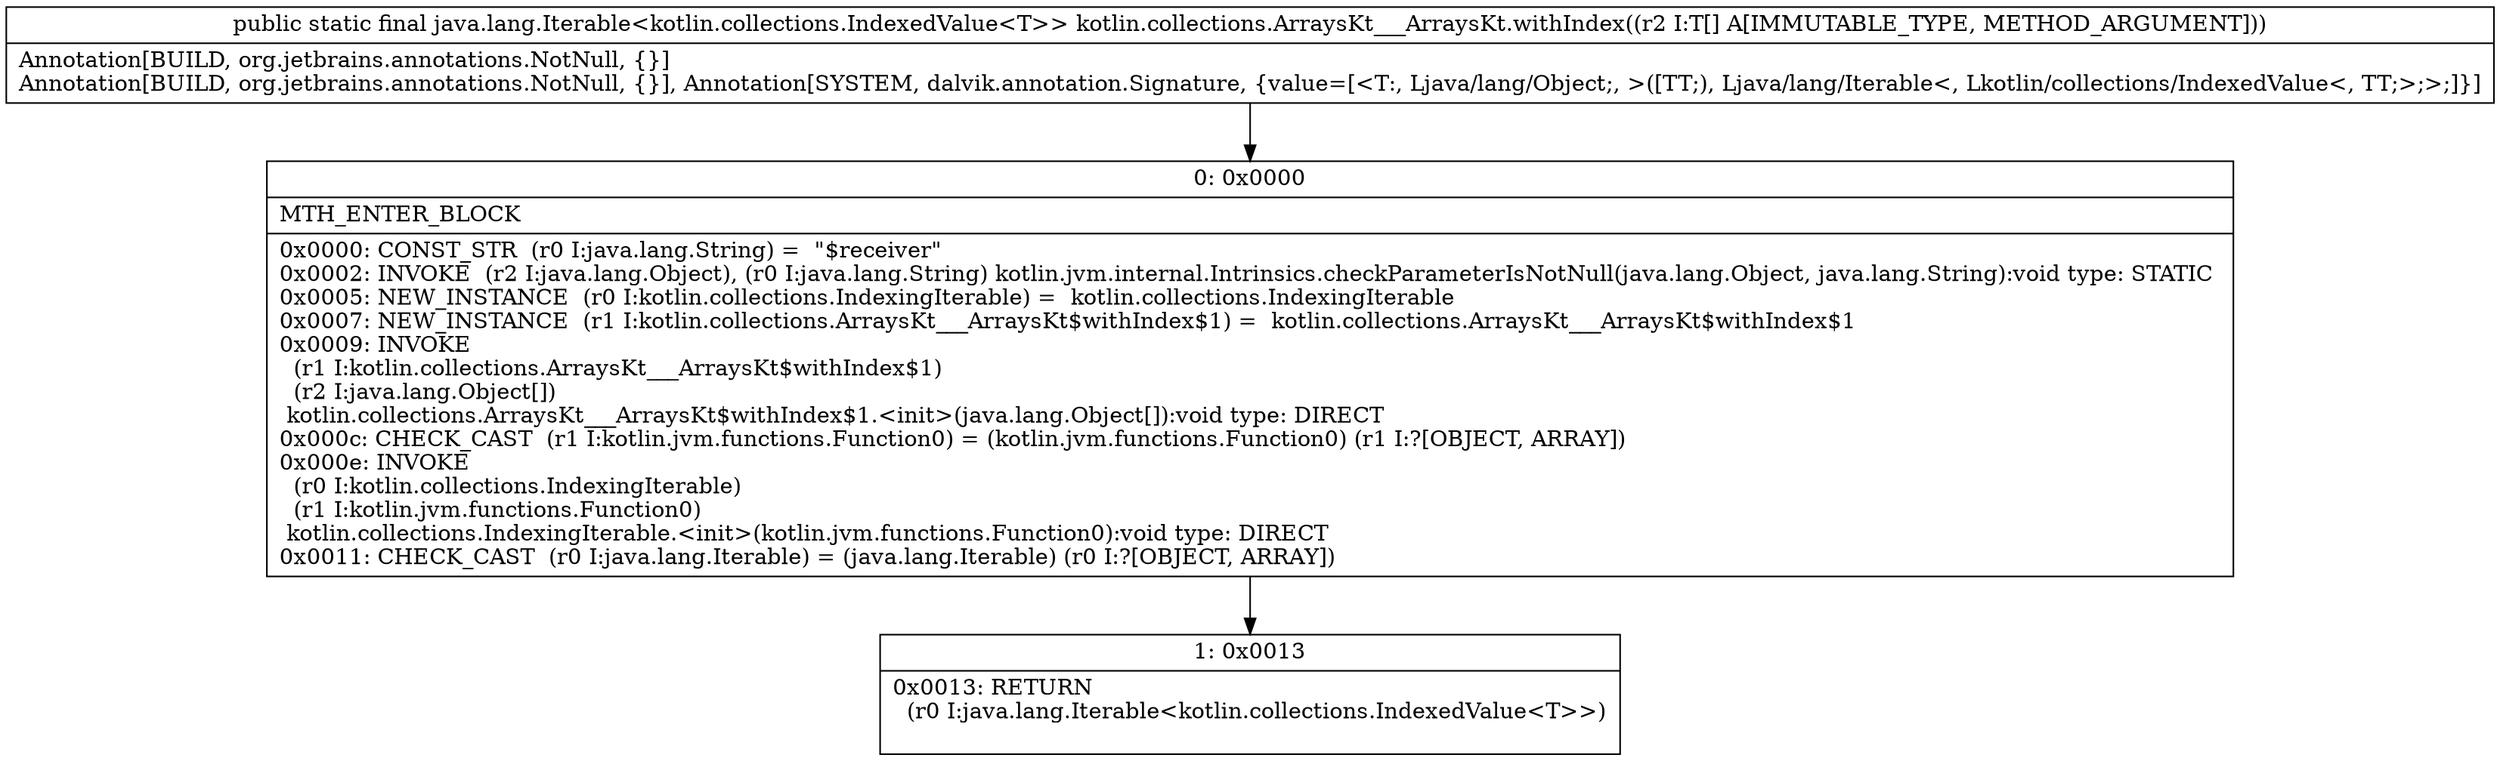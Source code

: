 digraph "CFG forkotlin.collections.ArraysKt___ArraysKt.withIndex([Ljava\/lang\/Object;)Ljava\/lang\/Iterable;" {
Node_0 [shape=record,label="{0\:\ 0x0000|MTH_ENTER_BLOCK\l|0x0000: CONST_STR  (r0 I:java.lang.String) =  \"$receiver\" \l0x0002: INVOKE  (r2 I:java.lang.Object), (r0 I:java.lang.String) kotlin.jvm.internal.Intrinsics.checkParameterIsNotNull(java.lang.Object, java.lang.String):void type: STATIC \l0x0005: NEW_INSTANCE  (r0 I:kotlin.collections.IndexingIterable) =  kotlin.collections.IndexingIterable \l0x0007: NEW_INSTANCE  (r1 I:kotlin.collections.ArraysKt___ArraysKt$withIndex$1) =  kotlin.collections.ArraysKt___ArraysKt$withIndex$1 \l0x0009: INVOKE  \l  (r1 I:kotlin.collections.ArraysKt___ArraysKt$withIndex$1)\l  (r2 I:java.lang.Object[])\l kotlin.collections.ArraysKt___ArraysKt$withIndex$1.\<init\>(java.lang.Object[]):void type: DIRECT \l0x000c: CHECK_CAST  (r1 I:kotlin.jvm.functions.Function0) = (kotlin.jvm.functions.Function0) (r1 I:?[OBJECT, ARRAY]) \l0x000e: INVOKE  \l  (r0 I:kotlin.collections.IndexingIterable)\l  (r1 I:kotlin.jvm.functions.Function0)\l kotlin.collections.IndexingIterable.\<init\>(kotlin.jvm.functions.Function0):void type: DIRECT \l0x0011: CHECK_CAST  (r0 I:java.lang.Iterable) = (java.lang.Iterable) (r0 I:?[OBJECT, ARRAY]) \l}"];
Node_1 [shape=record,label="{1\:\ 0x0013|0x0013: RETURN  \l  (r0 I:java.lang.Iterable\<kotlin.collections.IndexedValue\<T\>\>)\l \l}"];
MethodNode[shape=record,label="{public static final java.lang.Iterable\<kotlin.collections.IndexedValue\<T\>\> kotlin.collections.ArraysKt___ArraysKt.withIndex((r2 I:T[] A[IMMUTABLE_TYPE, METHOD_ARGUMENT]))  | Annotation[BUILD, org.jetbrains.annotations.NotNull, \{\}]\lAnnotation[BUILD, org.jetbrains.annotations.NotNull, \{\}], Annotation[SYSTEM, dalvik.annotation.Signature, \{value=[\<T:, Ljava\/lang\/Object;, \>([TT;), Ljava\/lang\/Iterable\<, Lkotlin\/collections\/IndexedValue\<, TT;\>;\>;]\}]\l}"];
MethodNode -> Node_0;
Node_0 -> Node_1;
}

